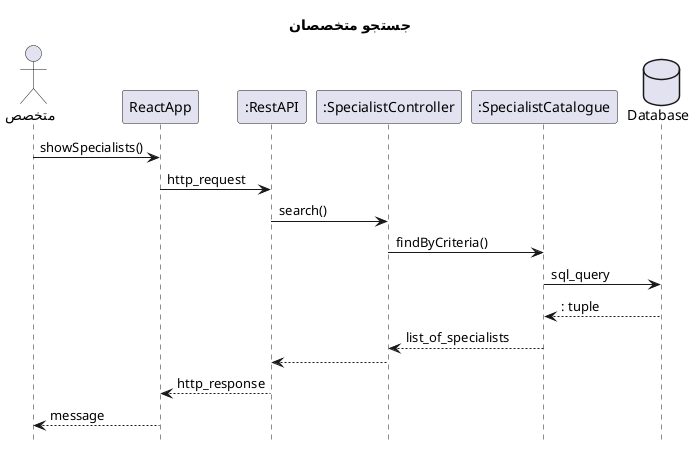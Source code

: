 @startuml logout
' TODO: check speciality does exist
hide footbox
title "جستجو متخصصان"
actor       "متخصص" as user
participant ReactApp
participant ":RestAPI" as RestAPI
participant ":SpecialistController" as SpecialistController
participant ":SpecialistCatalogue" as SpecialistCatalogue

database Database


user -> ReactApp: showSpecialists()
ReactApp -> RestAPI : http_request
RestAPI -> SpecialistController : search()
SpecialistController -> SpecialistCatalogue : findByCriteria()
SpecialistCatalogue -> Database: sql_query
return: tuple

SpecialistCatalogue --> SpecialistController :list_of_specialists
SpecialistController --> RestAPI
RestAPI --> ReactApp : http_response
ReactApp --> user: message

@enduml